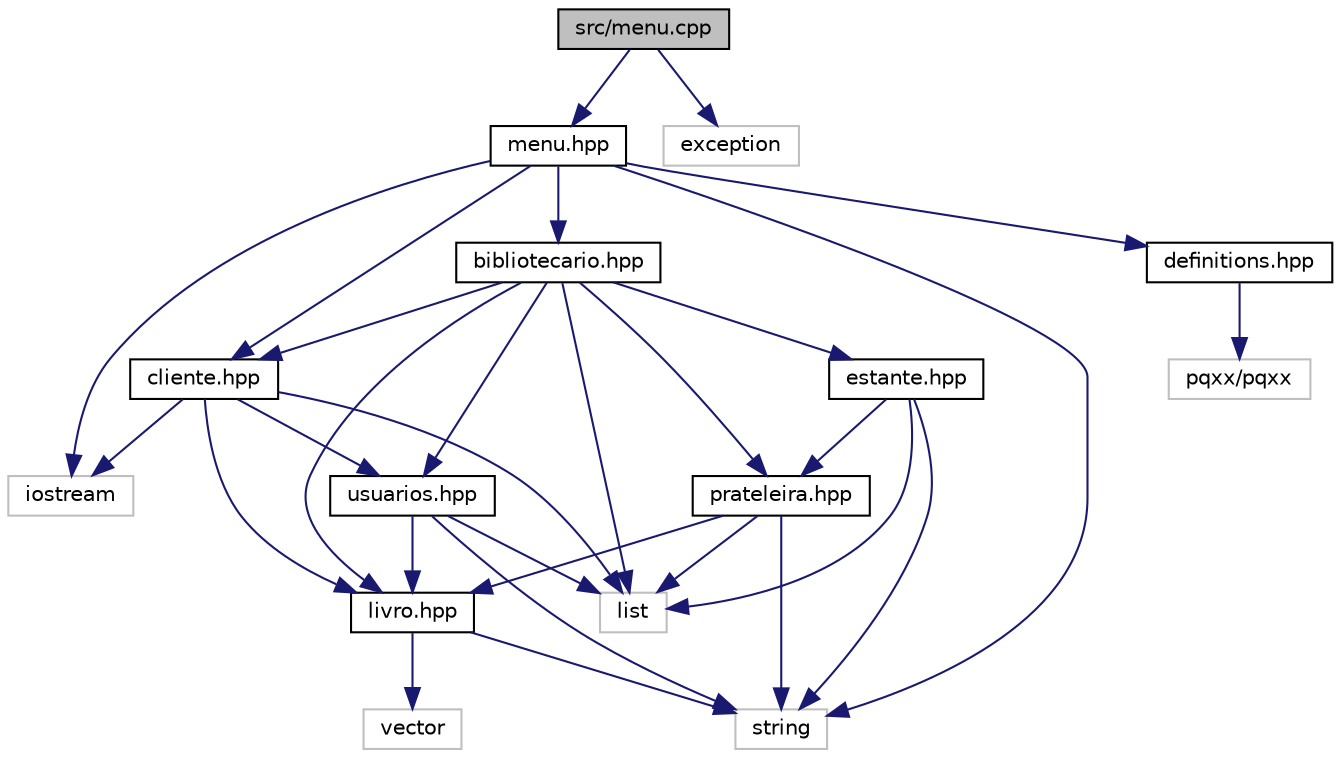 digraph "src/menu.cpp"
{
 // LATEX_PDF_SIZE
  edge [fontname="Helvetica",fontsize="10",labelfontname="Helvetica",labelfontsize="10"];
  node [fontname="Helvetica",fontsize="10",shape=record];
  Node1 [label="src/menu.cpp",height=0.2,width=0.4,color="black", fillcolor="grey75", style="filled", fontcolor="black",tooltip=" "];
  Node1 -> Node2 [color="midnightblue",fontsize="10",style="solid",fontname="Helvetica"];
  Node2 [label="menu.hpp",height=0.2,width=0.4,color="black", fillcolor="white", style="filled",URL="$menu_8hpp.html",tooltip="Arquivo que inicializa o login no sistema."];
  Node2 -> Node3 [color="midnightblue",fontsize="10",style="solid",fontname="Helvetica"];
  Node3 [label="bibliotecario.hpp",height=0.2,width=0.4,color="black", fillcolor="white", style="filled",URL="$bibliotecario_8hpp.html",tooltip="Armazena as caracteristicas do Bibliotecário."];
  Node3 -> Node4 [color="midnightblue",fontsize="10",style="solid",fontname="Helvetica"];
  Node4 [label="cliente.hpp",height=0.2,width=0.4,color="black", fillcolor="white", style="filled",URL="$cliente_8hpp.html",tooltip="Armazena as caracteristicas do Cliente."];
  Node4 -> Node5 [color="midnightblue",fontsize="10",style="solid",fontname="Helvetica"];
  Node5 [label="livro.hpp",height=0.2,width=0.4,color="black", fillcolor="white", style="filled",URL="$livro_8hpp.html",tooltip="Armazena as caracteristicas do livro."];
  Node5 -> Node6 [color="midnightblue",fontsize="10",style="solid",fontname="Helvetica"];
  Node6 [label="string",height=0.2,width=0.4,color="grey75", fillcolor="white", style="filled",tooltip=" "];
  Node5 -> Node7 [color="midnightblue",fontsize="10",style="solid",fontname="Helvetica"];
  Node7 [label="vector",height=0.2,width=0.4,color="grey75", fillcolor="white", style="filled",tooltip=" "];
  Node4 -> Node8 [color="midnightblue",fontsize="10",style="solid",fontname="Helvetica"];
  Node8 [label="usuarios.hpp",height=0.2,width=0.4,color="black", fillcolor="white", style="filled",URL="$usuarios_8hpp.html",tooltip="Armazena as caracteristicas do Usuário."];
  Node8 -> Node5 [color="midnightblue",fontsize="10",style="solid",fontname="Helvetica"];
  Node8 -> Node9 [color="midnightblue",fontsize="10",style="solid",fontname="Helvetica"];
  Node9 [label="list",height=0.2,width=0.4,color="grey75", fillcolor="white", style="filled",tooltip=" "];
  Node8 -> Node6 [color="midnightblue",fontsize="10",style="solid",fontname="Helvetica"];
  Node4 -> Node10 [color="midnightblue",fontsize="10",style="solid",fontname="Helvetica"];
  Node10 [label="iostream",height=0.2,width=0.4,color="grey75", fillcolor="white", style="filled",tooltip=" "];
  Node4 -> Node9 [color="midnightblue",fontsize="10",style="solid",fontname="Helvetica"];
  Node3 -> Node11 [color="midnightblue",fontsize="10",style="solid",fontname="Helvetica"];
  Node11 [label="estante.hpp",height=0.2,width=0.4,color="black", fillcolor="white", style="filled",URL="$estante_8hpp.html",tooltip="Armazena os atributos e métodos da classe Estante."];
  Node11 -> Node12 [color="midnightblue",fontsize="10",style="solid",fontname="Helvetica"];
  Node12 [label="prateleira.hpp",height=0.2,width=0.4,color="black", fillcolor="white", style="filled",URL="$prateleira_8hpp.html",tooltip="Armazena os atributos e métodos da classe Prateleira."];
  Node12 -> Node5 [color="midnightblue",fontsize="10",style="solid",fontname="Helvetica"];
  Node12 -> Node9 [color="midnightblue",fontsize="10",style="solid",fontname="Helvetica"];
  Node12 -> Node6 [color="midnightblue",fontsize="10",style="solid",fontname="Helvetica"];
  Node11 -> Node9 [color="midnightblue",fontsize="10",style="solid",fontname="Helvetica"];
  Node11 -> Node6 [color="midnightblue",fontsize="10",style="solid",fontname="Helvetica"];
  Node3 -> Node5 [color="midnightblue",fontsize="10",style="solid",fontname="Helvetica"];
  Node3 -> Node12 [color="midnightblue",fontsize="10",style="solid",fontname="Helvetica"];
  Node3 -> Node8 [color="midnightblue",fontsize="10",style="solid",fontname="Helvetica"];
  Node3 -> Node9 [color="midnightblue",fontsize="10",style="solid",fontname="Helvetica"];
  Node2 -> Node4 [color="midnightblue",fontsize="10",style="solid",fontname="Helvetica"];
  Node2 -> Node13 [color="midnightblue",fontsize="10",style="solid",fontname="Helvetica"];
  Node13 [label="definitions.hpp",height=0.2,width=0.4,color="black", fillcolor="white", style="filled",URL="$definitions_8hpp.html",tooltip=" "];
  Node13 -> Node14 [color="midnightblue",fontsize="10",style="solid",fontname="Helvetica"];
  Node14 [label="pqxx/pqxx",height=0.2,width=0.4,color="grey75", fillcolor="white", style="filled",tooltip=" "];
  Node2 -> Node10 [color="midnightblue",fontsize="10",style="solid",fontname="Helvetica"];
  Node2 -> Node6 [color="midnightblue",fontsize="10",style="solid",fontname="Helvetica"];
  Node1 -> Node15 [color="midnightblue",fontsize="10",style="solid",fontname="Helvetica"];
  Node15 [label="exception",height=0.2,width=0.4,color="grey75", fillcolor="white", style="filled",tooltip=" "];
}
